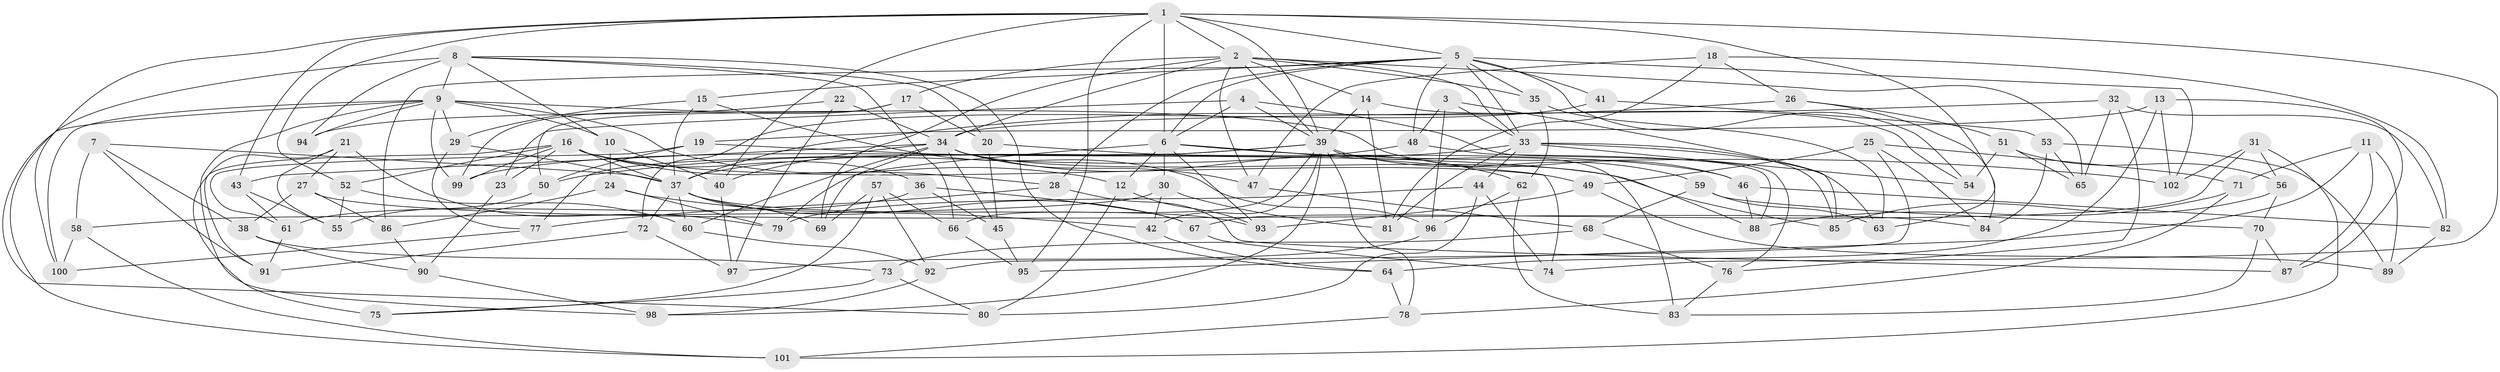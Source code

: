 // original degree distribution, {4: 1.0}
// Generated by graph-tools (version 1.1) at 2025/54/03/04/25 22:54:01]
// undirected, 102 vertices, 234 edges
graph export_dot {
  node [color=gray90,style=filled];
  1;
  2;
  3;
  4;
  5;
  6;
  7;
  8;
  9;
  10;
  11;
  12;
  13;
  14;
  15;
  16;
  17;
  18;
  19;
  20;
  21;
  22;
  23;
  24;
  25;
  26;
  27;
  28;
  29;
  30;
  31;
  32;
  33;
  34;
  35;
  36;
  37;
  38;
  39;
  40;
  41;
  42;
  43;
  44;
  45;
  46;
  47;
  48;
  49;
  50;
  51;
  52;
  53;
  54;
  55;
  56;
  57;
  58;
  59;
  60;
  61;
  62;
  63;
  64;
  65;
  66;
  67;
  68;
  69;
  70;
  71;
  72;
  73;
  74;
  75;
  76;
  77;
  78;
  79;
  80;
  81;
  82;
  83;
  84;
  85;
  86;
  87;
  88;
  89;
  90;
  91;
  92;
  93;
  94;
  95;
  96;
  97;
  98;
  99;
  100;
  101;
  102;
  1 -- 2 [weight=1.0];
  1 -- 5 [weight=1.0];
  1 -- 6 [weight=2.0];
  1 -- 39 [weight=1.0];
  1 -- 40 [weight=1.0];
  1 -- 43 [weight=1.0];
  1 -- 52 [weight=1.0];
  1 -- 63 [weight=1.0];
  1 -- 74 [weight=1.0];
  1 -- 95 [weight=1.0];
  1 -- 100 [weight=1.0];
  2 -- 14 [weight=1.0];
  2 -- 17 [weight=1.0];
  2 -- 33 [weight=1.0];
  2 -- 34 [weight=1.0];
  2 -- 35 [weight=1.0];
  2 -- 39 [weight=1.0];
  2 -- 47 [weight=1.0];
  2 -- 65 [weight=1.0];
  2 -- 69 [weight=1.0];
  3 -- 33 [weight=1.0];
  3 -- 48 [weight=1.0];
  3 -- 85 [weight=1.0];
  3 -- 96 [weight=1.0];
  4 -- 6 [weight=3.0];
  4 -- 23 [weight=1.0];
  4 -- 39 [weight=1.0];
  4 -- 76 [weight=1.0];
  5 -- 6 [weight=1.0];
  5 -- 15 [weight=1.0];
  5 -- 28 [weight=1.0];
  5 -- 33 [weight=1.0];
  5 -- 35 [weight=1.0];
  5 -- 41 [weight=2.0];
  5 -- 48 [weight=1.0];
  5 -- 54 [weight=1.0];
  5 -- 86 [weight=1.0];
  5 -- 102 [weight=1.0];
  6 -- 12 [weight=1.0];
  6 -- 30 [weight=1.0];
  6 -- 74 [weight=1.0];
  6 -- 79 [weight=1.0];
  6 -- 93 [weight=1.0];
  6 -- 102 [weight=1.0];
  7 -- 37 [weight=1.0];
  7 -- 38 [weight=1.0];
  7 -- 58 [weight=1.0];
  7 -- 91 [weight=1.0];
  8 -- 9 [weight=2.0];
  8 -- 10 [weight=1.0];
  8 -- 20 [weight=1.0];
  8 -- 64 [weight=1.0];
  8 -- 66 [weight=1.0];
  8 -- 80 [weight=1.0];
  8 -- 94 [weight=1.0];
  9 -- 10 [weight=1.0];
  9 -- 12 [weight=1.0];
  9 -- 29 [weight=1.0];
  9 -- 46 [weight=1.0];
  9 -- 94 [weight=2.0];
  9 -- 98 [weight=1.0];
  9 -- 99 [weight=1.0];
  9 -- 100 [weight=1.0];
  9 -- 101 [weight=1.0];
  10 -- 24 [weight=1.0];
  10 -- 40 [weight=1.0];
  11 -- 71 [weight=1.0];
  11 -- 87 [weight=1.0];
  11 -- 89 [weight=1.0];
  11 -- 95 [weight=1.0];
  12 -- 80 [weight=1.0];
  12 -- 93 [weight=1.0];
  13 -- 19 [weight=1.0];
  13 -- 64 [weight=1.0];
  13 -- 87 [weight=1.0];
  13 -- 102 [weight=1.0];
  14 -- 39 [weight=1.0];
  14 -- 54 [weight=1.0];
  14 -- 81 [weight=1.0];
  15 -- 29 [weight=1.0];
  15 -- 37 [weight=1.0];
  15 -- 96 [weight=1.0];
  16 -- 23 [weight=2.0];
  16 -- 28 [weight=1.0];
  16 -- 36 [weight=1.0];
  16 -- 37 [weight=1.0];
  16 -- 49 [weight=1.0];
  16 -- 52 [weight=1.0];
  16 -- 75 [weight=2.0];
  16 -- 99 [weight=1.0];
  17 -- 20 [weight=1.0];
  17 -- 50 [weight=1.0];
  17 -- 99 [weight=1.0];
  18 -- 26 [weight=1.0];
  18 -- 47 [weight=1.0];
  18 -- 81 [weight=1.0];
  18 -- 82 [weight=1.0];
  19 -- 50 [weight=1.0];
  19 -- 61 [weight=1.0];
  19 -- 85 [weight=1.0];
  20 -- 45 [weight=1.0];
  20 -- 46 [weight=1.0];
  21 -- 27 [weight=1.0];
  21 -- 55 [weight=1.0];
  21 -- 79 [weight=1.0];
  21 -- 91 [weight=1.0];
  22 -- 34 [weight=2.0];
  22 -- 94 [weight=1.0];
  22 -- 97 [weight=1.0];
  23 -- 90 [weight=1.0];
  24 -- 42 [weight=1.0];
  24 -- 79 [weight=1.0];
  24 -- 86 [weight=1.0];
  25 -- 49 [weight=1.0];
  25 -- 71 [weight=1.0];
  25 -- 84 [weight=1.0];
  25 -- 92 [weight=1.0];
  26 -- 37 [weight=1.0];
  26 -- 51 [weight=1.0];
  26 -- 84 [weight=1.0];
  27 -- 38 [weight=1.0];
  27 -- 84 [weight=1.0];
  27 -- 86 [weight=1.0];
  28 -- 77 [weight=1.0];
  28 -- 87 [weight=1.0];
  29 -- 37 [weight=1.0];
  29 -- 77 [weight=1.0];
  30 -- 42 [weight=1.0];
  30 -- 58 [weight=1.0];
  30 -- 81 [weight=1.0];
  31 -- 56 [weight=1.0];
  31 -- 67 [weight=1.0];
  31 -- 101 [weight=1.0];
  31 -- 102 [weight=1.0];
  32 -- 34 [weight=1.0];
  32 -- 65 [weight=1.0];
  32 -- 76 [weight=1.0];
  32 -- 82 [weight=1.0];
  33 -- 37 [weight=2.0];
  33 -- 44 [weight=1.0];
  33 -- 54 [weight=1.0];
  33 -- 63 [weight=1.0];
  33 -- 81 [weight=1.0];
  33 -- 85 [weight=1.0];
  34 -- 40 [weight=1.0];
  34 -- 43 [weight=1.0];
  34 -- 45 [weight=1.0];
  34 -- 47 [weight=1.0];
  34 -- 60 [weight=1.0];
  34 -- 62 [weight=1.0];
  34 -- 69 [weight=1.0];
  34 -- 88 [weight=1.0];
  35 -- 62 [weight=1.0];
  35 -- 63 [weight=1.0];
  36 -- 45 [weight=1.0];
  36 -- 61 [weight=1.0];
  36 -- 67 [weight=1.0];
  37 -- 60 [weight=1.0];
  37 -- 67 [weight=1.0];
  37 -- 69 [weight=1.0];
  37 -- 72 [weight=1.0];
  37 -- 93 [weight=1.0];
  38 -- 73 [weight=1.0];
  38 -- 90 [weight=1.0];
  39 -- 42 [weight=1.0];
  39 -- 59 [weight=1.0];
  39 -- 66 [weight=1.0];
  39 -- 77 [weight=1.0];
  39 -- 78 [weight=1.0];
  39 -- 83 [weight=1.0];
  39 -- 98 [weight=1.0];
  39 -- 99 [weight=1.0];
  40 -- 97 [weight=1.0];
  41 -- 53 [weight=1.0];
  41 -- 72 [weight=1.0];
  42 -- 64 [weight=1.0];
  43 -- 55 [weight=1.0];
  43 -- 61 [weight=1.0];
  44 -- 74 [weight=1.0];
  44 -- 79 [weight=1.0];
  44 -- 80 [weight=1.0];
  45 -- 95 [weight=1.0];
  46 -- 82 [weight=1.0];
  46 -- 88 [weight=1.0];
  47 -- 68 [weight=1.0];
  48 -- 50 [weight=1.0];
  48 -- 88 [weight=1.0];
  49 -- 89 [weight=1.0];
  49 -- 93 [weight=1.0];
  50 -- 55 [weight=1.0];
  51 -- 54 [weight=1.0];
  51 -- 56 [weight=1.0];
  51 -- 65 [weight=1.0];
  52 -- 55 [weight=1.0];
  52 -- 60 [weight=1.0];
  53 -- 65 [weight=1.0];
  53 -- 84 [weight=1.0];
  53 -- 89 [weight=1.0];
  56 -- 70 [weight=1.0];
  56 -- 85 [weight=1.0];
  57 -- 66 [weight=1.0];
  57 -- 69 [weight=1.0];
  57 -- 75 [weight=1.0];
  57 -- 92 [weight=1.0];
  58 -- 100 [weight=1.0];
  58 -- 101 [weight=1.0];
  59 -- 63 [weight=1.0];
  59 -- 68 [weight=1.0];
  59 -- 70 [weight=1.0];
  60 -- 92 [weight=1.0];
  61 -- 91 [weight=1.0];
  62 -- 83 [weight=1.0];
  62 -- 96 [weight=1.0];
  64 -- 78 [weight=1.0];
  66 -- 95 [weight=1.0];
  67 -- 74 [weight=1.0];
  68 -- 73 [weight=1.0];
  68 -- 76 [weight=1.0];
  70 -- 83 [weight=1.0];
  70 -- 87 [weight=1.0];
  71 -- 78 [weight=1.0];
  71 -- 88 [weight=1.0];
  72 -- 91 [weight=1.0];
  72 -- 97 [weight=1.0];
  73 -- 75 [weight=1.0];
  73 -- 80 [weight=1.0];
  76 -- 83 [weight=1.0];
  77 -- 100 [weight=1.0];
  78 -- 101 [weight=1.0];
  82 -- 89 [weight=1.0];
  86 -- 90 [weight=1.0];
  90 -- 98 [weight=1.0];
  92 -- 98 [weight=1.0];
  96 -- 97 [weight=1.0];
}
